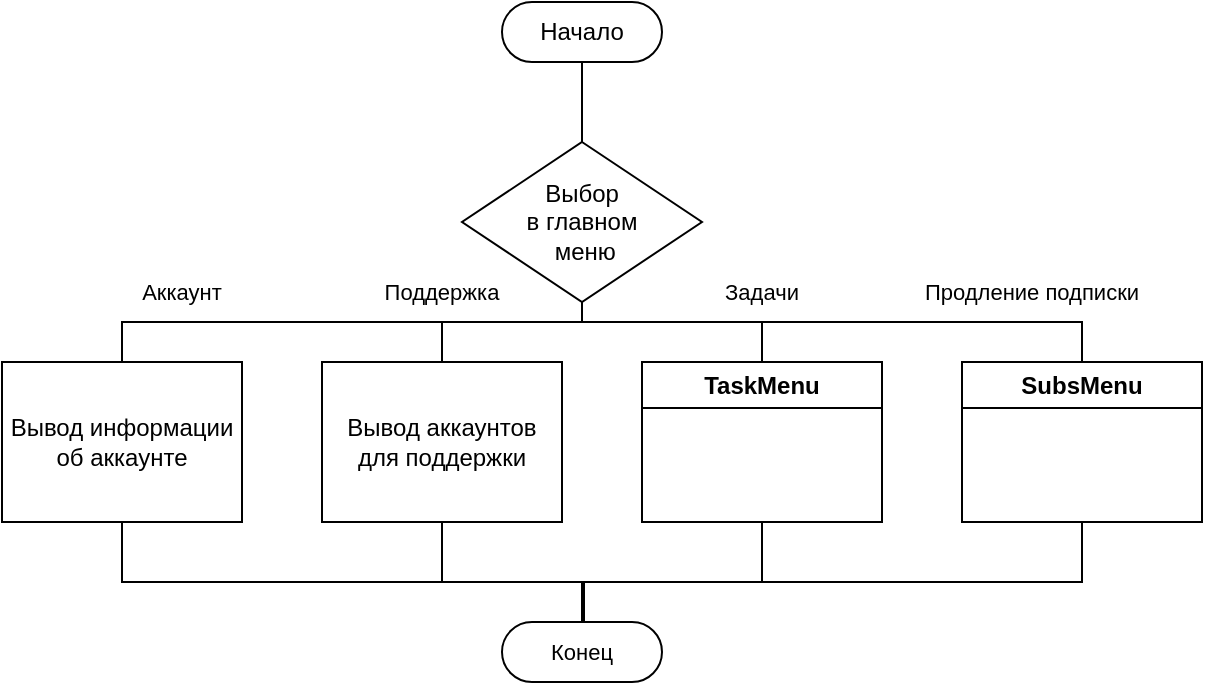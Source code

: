 <mxfile version="22.0.2" type="device" pages="2">
  <diagram name="MENU" id="BrPm_TSblrJJ00ftGANn">
    <mxGraphModel dx="1026" dy="743" grid="1" gridSize="10" guides="1" tooltips="1" connect="1" arrows="1" fold="1" page="1" pageScale="1" pageWidth="827" pageHeight="1169" math="0" shadow="0">
      <root>
        <mxCell id="0" />
        <mxCell id="1" parent="0" />
        <mxCell id="5YFlbJa51OSAW1gjBozF-9" style="edgeStyle=orthogonalEdgeStyle;shape=connector;rounded=0;orthogonalLoop=1;jettySize=auto;html=1;exitX=0.5;exitY=1;exitDx=0;exitDy=0;entryX=0.5;entryY=0;entryDx=0;entryDy=0;labelBackgroundColor=default;strokeColor=default;align=center;verticalAlign=middle;fontFamily=Helvetica;fontSize=11;fontColor=default;endArrow=none;endFill=0;" parent="1" source="smDv4C1QZEclw6wNKhEK-6" target="smDv4C1QZEclw6wNKhEK-17" edge="1">
          <mxGeometry relative="1" as="geometry">
            <Array as="points">
              <mxPoint x="400" y="200" />
              <mxPoint x="170" y="200" />
            </Array>
          </mxGeometry>
        </mxCell>
        <mxCell id="5YFlbJa51OSAW1gjBozF-10" style="edgeStyle=orthogonalEdgeStyle;shape=connector;rounded=0;orthogonalLoop=1;jettySize=auto;html=1;exitX=0.5;exitY=1;exitDx=0;exitDy=0;entryX=0.5;entryY=0;entryDx=0;entryDy=0;labelBackgroundColor=default;strokeColor=default;align=center;verticalAlign=middle;fontFamily=Helvetica;fontSize=11;fontColor=default;endArrow=none;endFill=0;" parent="1" source="smDv4C1QZEclw6wNKhEK-6" target="smDv4C1QZEclw6wNKhEK-19" edge="1">
          <mxGeometry relative="1" as="geometry">
            <Array as="points">
              <mxPoint x="400" y="200" />
              <mxPoint x="330" y="200" />
            </Array>
          </mxGeometry>
        </mxCell>
        <mxCell id="5YFlbJa51OSAW1gjBozF-11" style="edgeStyle=orthogonalEdgeStyle;shape=connector;rounded=0;orthogonalLoop=1;jettySize=auto;html=1;exitX=0.5;exitY=1;exitDx=0;exitDy=0;entryX=0.5;entryY=0;entryDx=0;entryDy=0;labelBackgroundColor=default;strokeColor=default;align=center;verticalAlign=middle;fontFamily=Helvetica;fontSize=11;fontColor=default;endArrow=none;endFill=0;" parent="1" source="smDv4C1QZEclw6wNKhEK-6" target="smDv4C1QZEclw6wNKhEK-23" edge="1">
          <mxGeometry relative="1" as="geometry">
            <Array as="points">
              <mxPoint x="400" y="200" />
              <mxPoint x="490" y="200" />
            </Array>
          </mxGeometry>
        </mxCell>
        <mxCell id="5YFlbJa51OSAW1gjBozF-12" style="edgeStyle=orthogonalEdgeStyle;shape=connector;rounded=0;orthogonalLoop=1;jettySize=auto;html=1;exitX=0.5;exitY=1;exitDx=0;exitDy=0;entryX=0.5;entryY=0;entryDx=0;entryDy=0;labelBackgroundColor=default;strokeColor=default;align=center;verticalAlign=middle;fontFamily=Helvetica;fontSize=11;fontColor=default;endArrow=none;endFill=0;" parent="1" source="smDv4C1QZEclw6wNKhEK-6" target="smDv4C1QZEclw6wNKhEK-25" edge="1">
          <mxGeometry relative="1" as="geometry">
            <Array as="points">
              <mxPoint x="400" y="200" />
              <mxPoint x="650" y="200" />
            </Array>
          </mxGeometry>
        </mxCell>
        <mxCell id="smDv4C1QZEclw6wNKhEK-6" value="Выбор &lt;br&gt;в главном&lt;br&gt;&amp;nbsp;меню" style="rhombus;whiteSpace=wrap;html=1;" parent="1" vertex="1">
          <mxGeometry x="340" y="110" width="120" height="80" as="geometry" />
        </mxCell>
        <mxCell id="5YFlbJa51OSAW1gjBozF-15" style="edgeStyle=orthogonalEdgeStyle;shape=connector;rounded=0;orthogonalLoop=1;jettySize=auto;html=1;exitX=0.5;exitY=1;exitDx=0;exitDy=0;labelBackgroundColor=default;strokeColor=default;align=center;verticalAlign=middle;fontFamily=Helvetica;fontSize=11;fontColor=default;endArrow=none;endFill=0;" parent="1" source="smDv4C1QZEclw6wNKhEK-17" target="5YFlbJa51OSAW1gjBozF-14" edge="1">
          <mxGeometry relative="1" as="geometry">
            <Array as="points">
              <mxPoint x="170" y="330" />
              <mxPoint x="400" y="330" />
            </Array>
          </mxGeometry>
        </mxCell>
        <mxCell id="smDv4C1QZEclw6wNKhEK-17" value="Вывод информации об аккаунте" style="rounded=0;whiteSpace=wrap;html=1;" parent="1" vertex="1">
          <mxGeometry x="110" y="220" width="120" height="80" as="geometry" />
        </mxCell>
        <mxCell id="5YFlbJa51OSAW1gjBozF-16" style="edgeStyle=orthogonalEdgeStyle;shape=connector;rounded=0;orthogonalLoop=1;jettySize=auto;html=1;exitX=0.5;exitY=1;exitDx=0;exitDy=0;labelBackgroundColor=default;strokeColor=default;align=center;verticalAlign=middle;fontFamily=Helvetica;fontSize=11;fontColor=default;endArrow=none;endFill=0;" parent="1" source="smDv4C1QZEclw6wNKhEK-19" edge="1">
          <mxGeometry relative="1" as="geometry">
            <mxPoint x="400" y="350" as="targetPoint" />
            <Array as="points">
              <mxPoint x="330" y="330" />
              <mxPoint x="401" y="330" />
            </Array>
          </mxGeometry>
        </mxCell>
        <mxCell id="smDv4C1QZEclw6wNKhEK-19" value="Вывод аккаунтов для поддержки" style="rounded=0;whiteSpace=wrap;html=1;" parent="1" vertex="1">
          <mxGeometry x="270" y="220" width="120" height="80" as="geometry" />
        </mxCell>
        <mxCell id="5YFlbJa51OSAW1gjBozF-17" style="edgeStyle=orthogonalEdgeStyle;shape=connector;rounded=0;orthogonalLoop=1;jettySize=auto;html=1;exitX=0.5;exitY=1;exitDx=0;exitDy=0;labelBackgroundColor=default;strokeColor=default;align=center;verticalAlign=middle;fontFamily=Helvetica;fontSize=11;fontColor=default;endArrow=none;endFill=0;" parent="1" source="smDv4C1QZEclw6wNKhEK-23" edge="1">
          <mxGeometry relative="1" as="geometry">
            <mxPoint x="400" y="350" as="targetPoint" />
            <Array as="points">
              <mxPoint x="490" y="330" />
              <mxPoint x="401" y="330" />
            </Array>
          </mxGeometry>
        </mxCell>
        <mxCell id="smDv4C1QZEclw6wNKhEK-23" value="TaskMenu" style="swimlane;whiteSpace=wrap;html=1;" parent="1" vertex="1">
          <mxGeometry x="430" y="220" width="120" height="80" as="geometry" />
        </mxCell>
        <mxCell id="5YFlbJa51OSAW1gjBozF-18" style="edgeStyle=orthogonalEdgeStyle;shape=connector;rounded=0;orthogonalLoop=1;jettySize=auto;html=1;exitX=0.5;exitY=1;exitDx=0;exitDy=0;labelBackgroundColor=default;strokeColor=default;align=center;verticalAlign=middle;fontFamily=Helvetica;fontSize=11;fontColor=default;endArrow=none;endFill=0;" parent="1" source="smDv4C1QZEclw6wNKhEK-25" edge="1">
          <mxGeometry relative="1" as="geometry">
            <mxPoint x="400" y="350" as="targetPoint" />
            <Array as="points">
              <mxPoint x="650" y="330" />
              <mxPoint x="401" y="330" />
            </Array>
          </mxGeometry>
        </mxCell>
        <mxCell id="smDv4C1QZEclw6wNKhEK-25" value="SubsMenu" style="swimlane;whiteSpace=wrap;html=1;" parent="1" vertex="1">
          <mxGeometry x="590" y="220" width="120" height="80" as="geometry" />
        </mxCell>
        <mxCell id="5YFlbJa51OSAW1gjBozF-2" style="edgeStyle=orthogonalEdgeStyle;rounded=0;orthogonalLoop=1;jettySize=auto;html=1;exitX=0.5;exitY=0.5;exitDx=0;exitDy=15;exitPerimeter=0;entryX=0.5;entryY=0;entryDx=0;entryDy=0;endArrow=none;endFill=0;" parent="1" source="5YFlbJa51OSAW1gjBozF-1" target="smDv4C1QZEclw6wNKhEK-6" edge="1">
          <mxGeometry relative="1" as="geometry" />
        </mxCell>
        <mxCell id="5YFlbJa51OSAW1gjBozF-1" value="Начало" style="html=1;dashed=0;whiteSpace=wrap;shape=mxgraph.dfd.start" parent="1" vertex="1">
          <mxGeometry x="360" y="40" width="80" height="30" as="geometry" />
        </mxCell>
        <mxCell id="5YFlbJa51OSAW1gjBozF-3" value="Аккаунт" style="text;html=1;strokeColor=none;fillColor=none;align=center;verticalAlign=middle;whiteSpace=wrap;rounded=0;fontSize=11;fontFamily=Helvetica;fontColor=default;" parent="1" vertex="1">
          <mxGeometry x="170" y="170" width="60" height="30" as="geometry" />
        </mxCell>
        <mxCell id="5YFlbJa51OSAW1gjBozF-4" value="Поддержка" style="text;html=1;strokeColor=none;fillColor=none;align=center;verticalAlign=middle;whiteSpace=wrap;rounded=0;fontSize=11;fontFamily=Helvetica;fontColor=default;" parent="1" vertex="1">
          <mxGeometry x="300" y="170" width="60" height="30" as="geometry" />
        </mxCell>
        <mxCell id="5YFlbJa51OSAW1gjBozF-5" value="Задачи" style="text;html=1;strokeColor=none;fillColor=none;align=center;verticalAlign=middle;whiteSpace=wrap;rounded=0;fontSize=11;fontFamily=Helvetica;fontColor=default;" parent="1" vertex="1">
          <mxGeometry x="460" y="170" width="60" height="30" as="geometry" />
        </mxCell>
        <mxCell id="5YFlbJa51OSAW1gjBozF-6" value="Продление подписки" style="text;html=1;strokeColor=none;fillColor=none;align=center;verticalAlign=middle;whiteSpace=wrap;rounded=0;fontSize=11;fontFamily=Helvetica;fontColor=default;" parent="1" vertex="1">
          <mxGeometry x="570" y="170" width="110" height="30" as="geometry" />
        </mxCell>
        <mxCell id="5YFlbJa51OSAW1gjBozF-14" value="Конец" style="html=1;dashed=0;whiteSpace=wrap;shape=mxgraph.dfd.start;fontFamily=Helvetica;fontSize=11;fontColor=default;" parent="1" vertex="1">
          <mxGeometry x="360" y="350" width="80" height="30" as="geometry" />
        </mxCell>
      </root>
    </mxGraphModel>
  </diagram>
  <diagram id="4wspc6OLLnMj0n-71jeG" name="MENU_N_SH">
    <mxGraphModel dx="932" dy="743" grid="1" gridSize="10" guides="1" tooltips="1" connect="1" arrows="1" fold="1" page="1" pageScale="1" pageWidth="827" pageHeight="1169" math="0" shadow="0">
      <root>
        <mxCell id="0" />
        <mxCell id="1" parent="0" />
        <mxCell id="AOjsgR51krxUsxedPmBz-4" value="&lt;br&gt;&lt;br&gt;Продление&amp;nbsp;&lt;br&gt;подписки" style="rounded=0;whiteSpace=wrap;html=1;" vertex="1" parent="1">
          <mxGeometry x="560" y="150" width="120" height="60" as="geometry" />
        </mxCell>
        <mxCell id="AOjsgR51krxUsxedPmBz-3" value="Задачи" style="rounded=0;whiteSpace=wrap;html=1;" vertex="1" parent="1">
          <mxGeometry x="440" y="130" width="120" height="80" as="geometry" />
        </mxCell>
        <mxCell id="L1t3k_-C2BbN_1MzKwtq-2" value="Выбор пользователя в главном меню" style="rounded=0;whiteSpace=wrap;html=1;" vertex="1" parent="1">
          <mxGeometry x="200" y="40" width="480" height="50" as="geometry" />
        </mxCell>
        <mxCell id="MJpPGJXOt5LtRf2Mt6jW-1" value="Аккаунт" style="rounded=0;whiteSpace=wrap;html=1;direction=south;" vertex="1" parent="1">
          <mxGeometry x="200" y="90" width="120" height="120" as="geometry" />
        </mxCell>
        <mxCell id="MJpPGJXOt5LtRf2Mt6jW-2" value="Поддержка" style="rounded=0;whiteSpace=wrap;html=1;direction=south;" vertex="1" parent="1">
          <mxGeometry x="320" y="110" width="120" height="100" as="geometry" />
        </mxCell>
        <mxCell id="MJpPGJXOt5LtRf2Mt6jW-3" value="TaskMenu" style="rounded=0;whiteSpace=wrap;html=1;direction=south;" vertex="1" parent="1">
          <mxGeometry x="440" y="210" width="120" height="150" as="geometry" />
        </mxCell>
        <mxCell id="MJpPGJXOt5LtRf2Mt6jW-4" value="SubsMenu" style="rounded=0;whiteSpace=wrap;html=1;direction=south;" vertex="1" parent="1">
          <mxGeometry x="560" y="210" width="120" height="150" as="geometry" />
        </mxCell>
        <mxCell id="EJuwJMcWOfuWMUgTGysi-1" value="Вывод информации об аккаунте" style="rounded=0;whiteSpace=wrap;html=1;" vertex="1" parent="1">
          <mxGeometry x="200" y="210" width="120" height="150" as="geometry" />
        </mxCell>
        <mxCell id="B8DMvvntHhgDsb_N4aqa-1" value="Вывод аккаунтов для поддержки" style="rounded=0;whiteSpace=wrap;html=1;" vertex="1" parent="1">
          <mxGeometry x="320" y="210" width="120" height="150" as="geometry" />
        </mxCell>
        <mxCell id="AOjsgR51krxUsxedPmBz-2" value="" style="verticalLabelPosition=bottom;verticalAlign=top;html=1;shape=mxgraph.basic.orthogonal_triangle;direction=west;" vertex="1" parent="1">
          <mxGeometry x="200" y="90" width="480" height="90" as="geometry" />
        </mxCell>
        <mxCell id="AOjsgR51krxUsxedPmBz-5" value="Выбор в главном меню" style="text;html=1;strokeColor=none;fillColor=none;align=center;verticalAlign=middle;whiteSpace=wrap;rounded=0;" vertex="1" parent="1">
          <mxGeometry x="410" y="70" width="310" height="110" as="geometry" />
        </mxCell>
      </root>
    </mxGraphModel>
  </diagram>
</mxfile>
